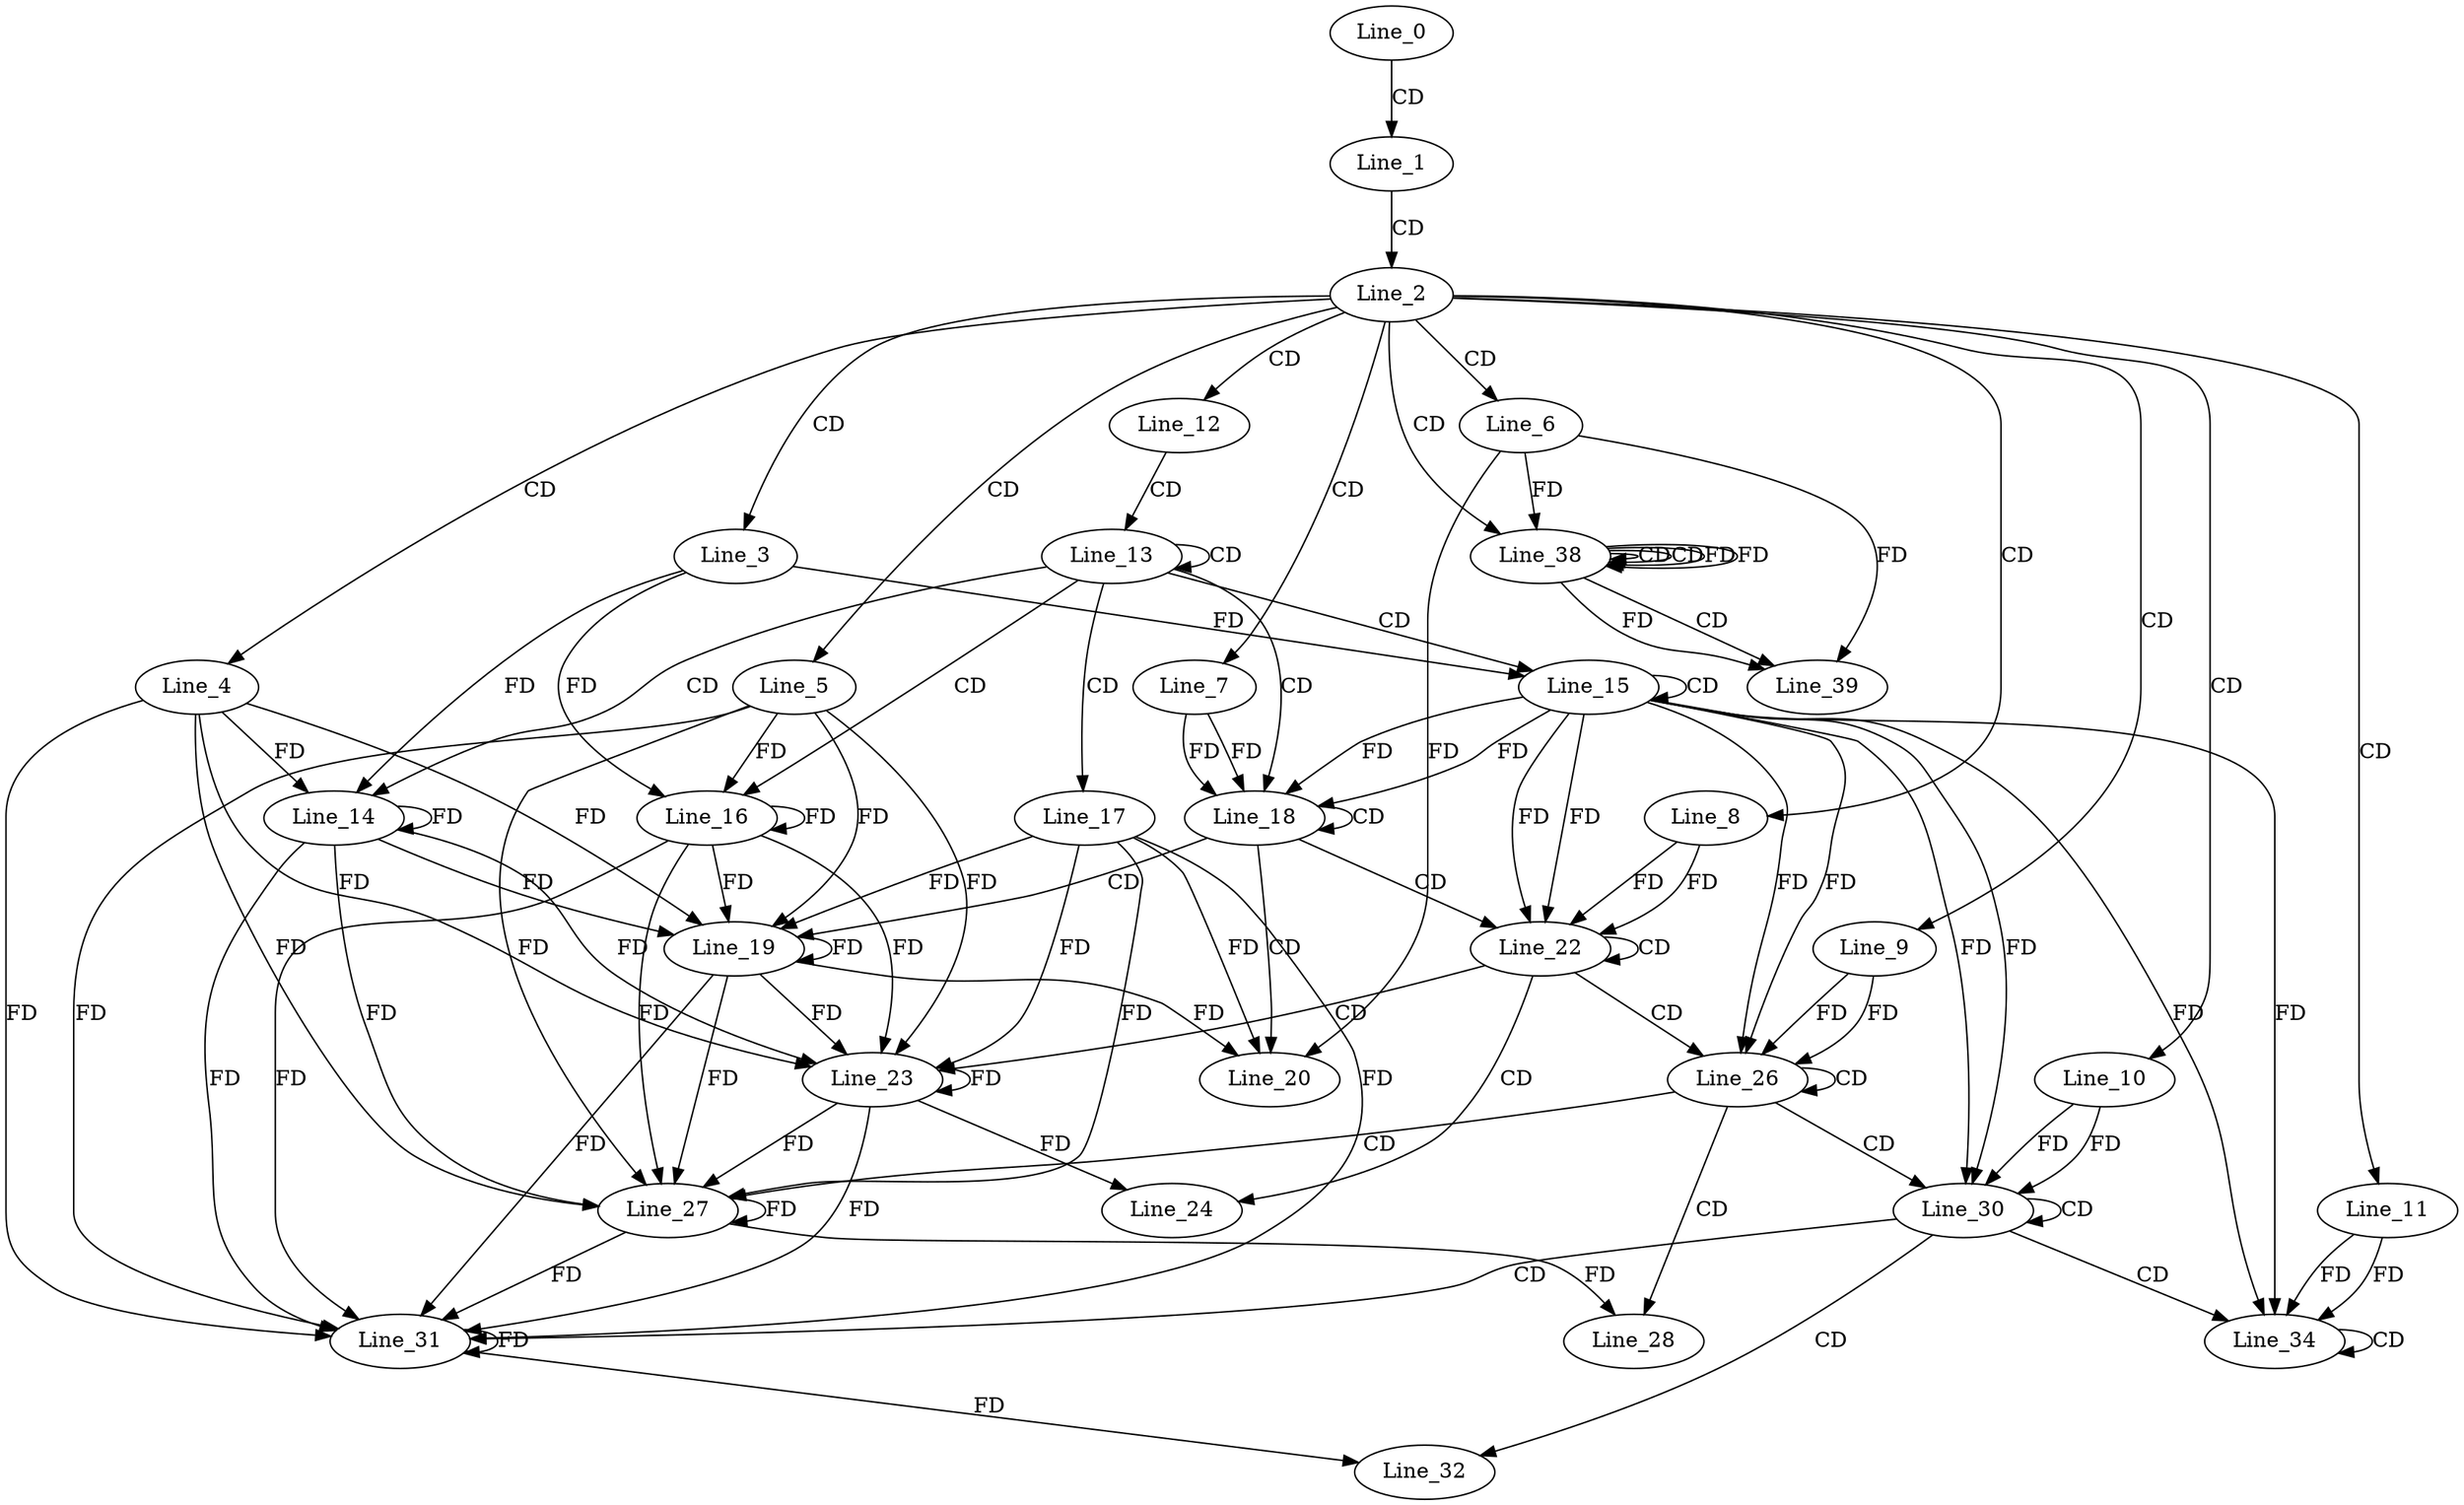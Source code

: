 digraph G {
  Line_0;
  Line_1;
  Line_2;
  Line_3;
  Line_4;
  Line_5;
  Line_6;
  Line_7;
  Line_8;
  Line_9;
  Line_10;
  Line_11;
  Line_12;
  Line_13;
  Line_14;
  Line_14;
  Line_15;
  Line_15;
  Line_16;
  Line_16;
  Line_17;
  Line_18;
  Line_18;
  Line_19;
  Line_20;
  Line_22;
  Line_22;
  Line_23;
  Line_24;
  Line_26;
  Line_26;
  Line_27;
  Line_28;
  Line_30;
  Line_30;
  Line_31;
  Line_32;
  Line_34;
  Line_34;
  Line_38;
  Line_38;
  Line_38;
  Line_38;
  Line_39;
  Line_39;
  Line_0 -> Line_1 [ label="CD" ];
  Line_1 -> Line_2 [ label="CD" ];
  Line_2 -> Line_3 [ label="CD" ];
  Line_2 -> Line_4 [ label="CD" ];
  Line_2 -> Line_5 [ label="CD" ];
  Line_2 -> Line_6 [ label="CD" ];
  Line_2 -> Line_7 [ label="CD" ];
  Line_2 -> Line_8 [ label="CD" ];
  Line_2 -> Line_9 [ label="CD" ];
  Line_2 -> Line_10 [ label="CD" ];
  Line_2 -> Line_11 [ label="CD" ];
  Line_2 -> Line_12 [ label="CD" ];
  Line_12 -> Line_13 [ label="CD" ];
  Line_13 -> Line_13 [ label="CD" ];
  Line_13 -> Line_14 [ label="CD" ];
  Line_14 -> Line_14 [ label="FD" ];
  Line_4 -> Line_14 [ label="FD" ];
  Line_3 -> Line_14 [ label="FD" ];
  Line_13 -> Line_15 [ label="CD" ];
  Line_15 -> Line_15 [ label="CD" ];
  Line_3 -> Line_15 [ label="FD" ];
  Line_13 -> Line_16 [ label="CD" ];
  Line_16 -> Line_16 [ label="FD" ];
  Line_5 -> Line_16 [ label="FD" ];
  Line_3 -> Line_16 [ label="FD" ];
  Line_13 -> Line_17 [ label="CD" ];
  Line_13 -> Line_18 [ label="CD" ];
  Line_15 -> Line_18 [ label="FD" ];
  Line_7 -> Line_18 [ label="FD" ];
  Line_18 -> Line_18 [ label="CD" ];
  Line_15 -> Line_18 [ label="FD" ];
  Line_7 -> Line_18 [ label="FD" ];
  Line_18 -> Line_19 [ label="CD" ];
  Line_17 -> Line_19 [ label="FD" ];
  Line_19 -> Line_19 [ label="FD" ];
  Line_14 -> Line_19 [ label="FD" ];
  Line_4 -> Line_19 [ label="FD" ];
  Line_16 -> Line_19 [ label="FD" ];
  Line_5 -> Line_19 [ label="FD" ];
  Line_18 -> Line_20 [ label="CD" ];
  Line_6 -> Line_20 [ label="FD" ];
  Line_17 -> Line_20 [ label="FD" ];
  Line_19 -> Line_20 [ label="FD" ];
  Line_18 -> Line_22 [ label="CD" ];
  Line_15 -> Line_22 [ label="FD" ];
  Line_8 -> Line_22 [ label="FD" ];
  Line_22 -> Line_22 [ label="CD" ];
  Line_15 -> Line_22 [ label="FD" ];
  Line_8 -> Line_22 [ label="FD" ];
  Line_22 -> Line_23 [ label="CD" ];
  Line_17 -> Line_23 [ label="FD" ];
  Line_19 -> Line_23 [ label="FD" ];
  Line_23 -> Line_23 [ label="FD" ];
  Line_14 -> Line_23 [ label="FD" ];
  Line_4 -> Line_23 [ label="FD" ];
  Line_16 -> Line_23 [ label="FD" ];
  Line_5 -> Line_23 [ label="FD" ];
  Line_22 -> Line_24 [ label="CD" ];
  Line_23 -> Line_24 [ label="FD" ];
  Line_22 -> Line_26 [ label="CD" ];
  Line_15 -> Line_26 [ label="FD" ];
  Line_9 -> Line_26 [ label="FD" ];
  Line_26 -> Line_26 [ label="CD" ];
  Line_15 -> Line_26 [ label="FD" ];
  Line_9 -> Line_26 [ label="FD" ];
  Line_26 -> Line_27 [ label="CD" ];
  Line_17 -> Line_27 [ label="FD" ];
  Line_19 -> Line_27 [ label="FD" ];
  Line_23 -> Line_27 [ label="FD" ];
  Line_27 -> Line_27 [ label="FD" ];
  Line_14 -> Line_27 [ label="FD" ];
  Line_4 -> Line_27 [ label="FD" ];
  Line_16 -> Line_27 [ label="FD" ];
  Line_5 -> Line_27 [ label="FD" ];
  Line_26 -> Line_28 [ label="CD" ];
  Line_27 -> Line_28 [ label="FD" ];
  Line_26 -> Line_30 [ label="CD" ];
  Line_15 -> Line_30 [ label="FD" ];
  Line_10 -> Line_30 [ label="FD" ];
  Line_30 -> Line_30 [ label="CD" ];
  Line_15 -> Line_30 [ label="FD" ];
  Line_10 -> Line_30 [ label="FD" ];
  Line_30 -> Line_31 [ label="CD" ];
  Line_17 -> Line_31 [ label="FD" ];
  Line_19 -> Line_31 [ label="FD" ];
  Line_23 -> Line_31 [ label="FD" ];
  Line_27 -> Line_31 [ label="FD" ];
  Line_31 -> Line_31 [ label="FD" ];
  Line_14 -> Line_31 [ label="FD" ];
  Line_4 -> Line_31 [ label="FD" ];
  Line_16 -> Line_31 [ label="FD" ];
  Line_5 -> Line_31 [ label="FD" ];
  Line_30 -> Line_32 [ label="CD" ];
  Line_31 -> Line_32 [ label="FD" ];
  Line_30 -> Line_34 [ label="CD" ];
  Line_15 -> Line_34 [ label="FD" ];
  Line_11 -> Line_34 [ label="FD" ];
  Line_34 -> Line_34 [ label="CD" ];
  Line_15 -> Line_34 [ label="FD" ];
  Line_11 -> Line_34 [ label="FD" ];
  Line_2 -> Line_38 [ label="CD" ];
  Line_38 -> Line_38 [ label="CD" ];
  Line_38 -> Line_38 [ label="CD" ];
  Line_6 -> Line_38 [ label="FD" ];
  Line_38 -> Line_38 [ label="FD" ];
  Line_38 -> Line_39 [ label="CD" ];
  Line_6 -> Line_39 [ label="FD" ];
  Line_38 -> Line_39 [ label="FD" ];
  Line_38 -> Line_38 [ label="FD" ];
}
